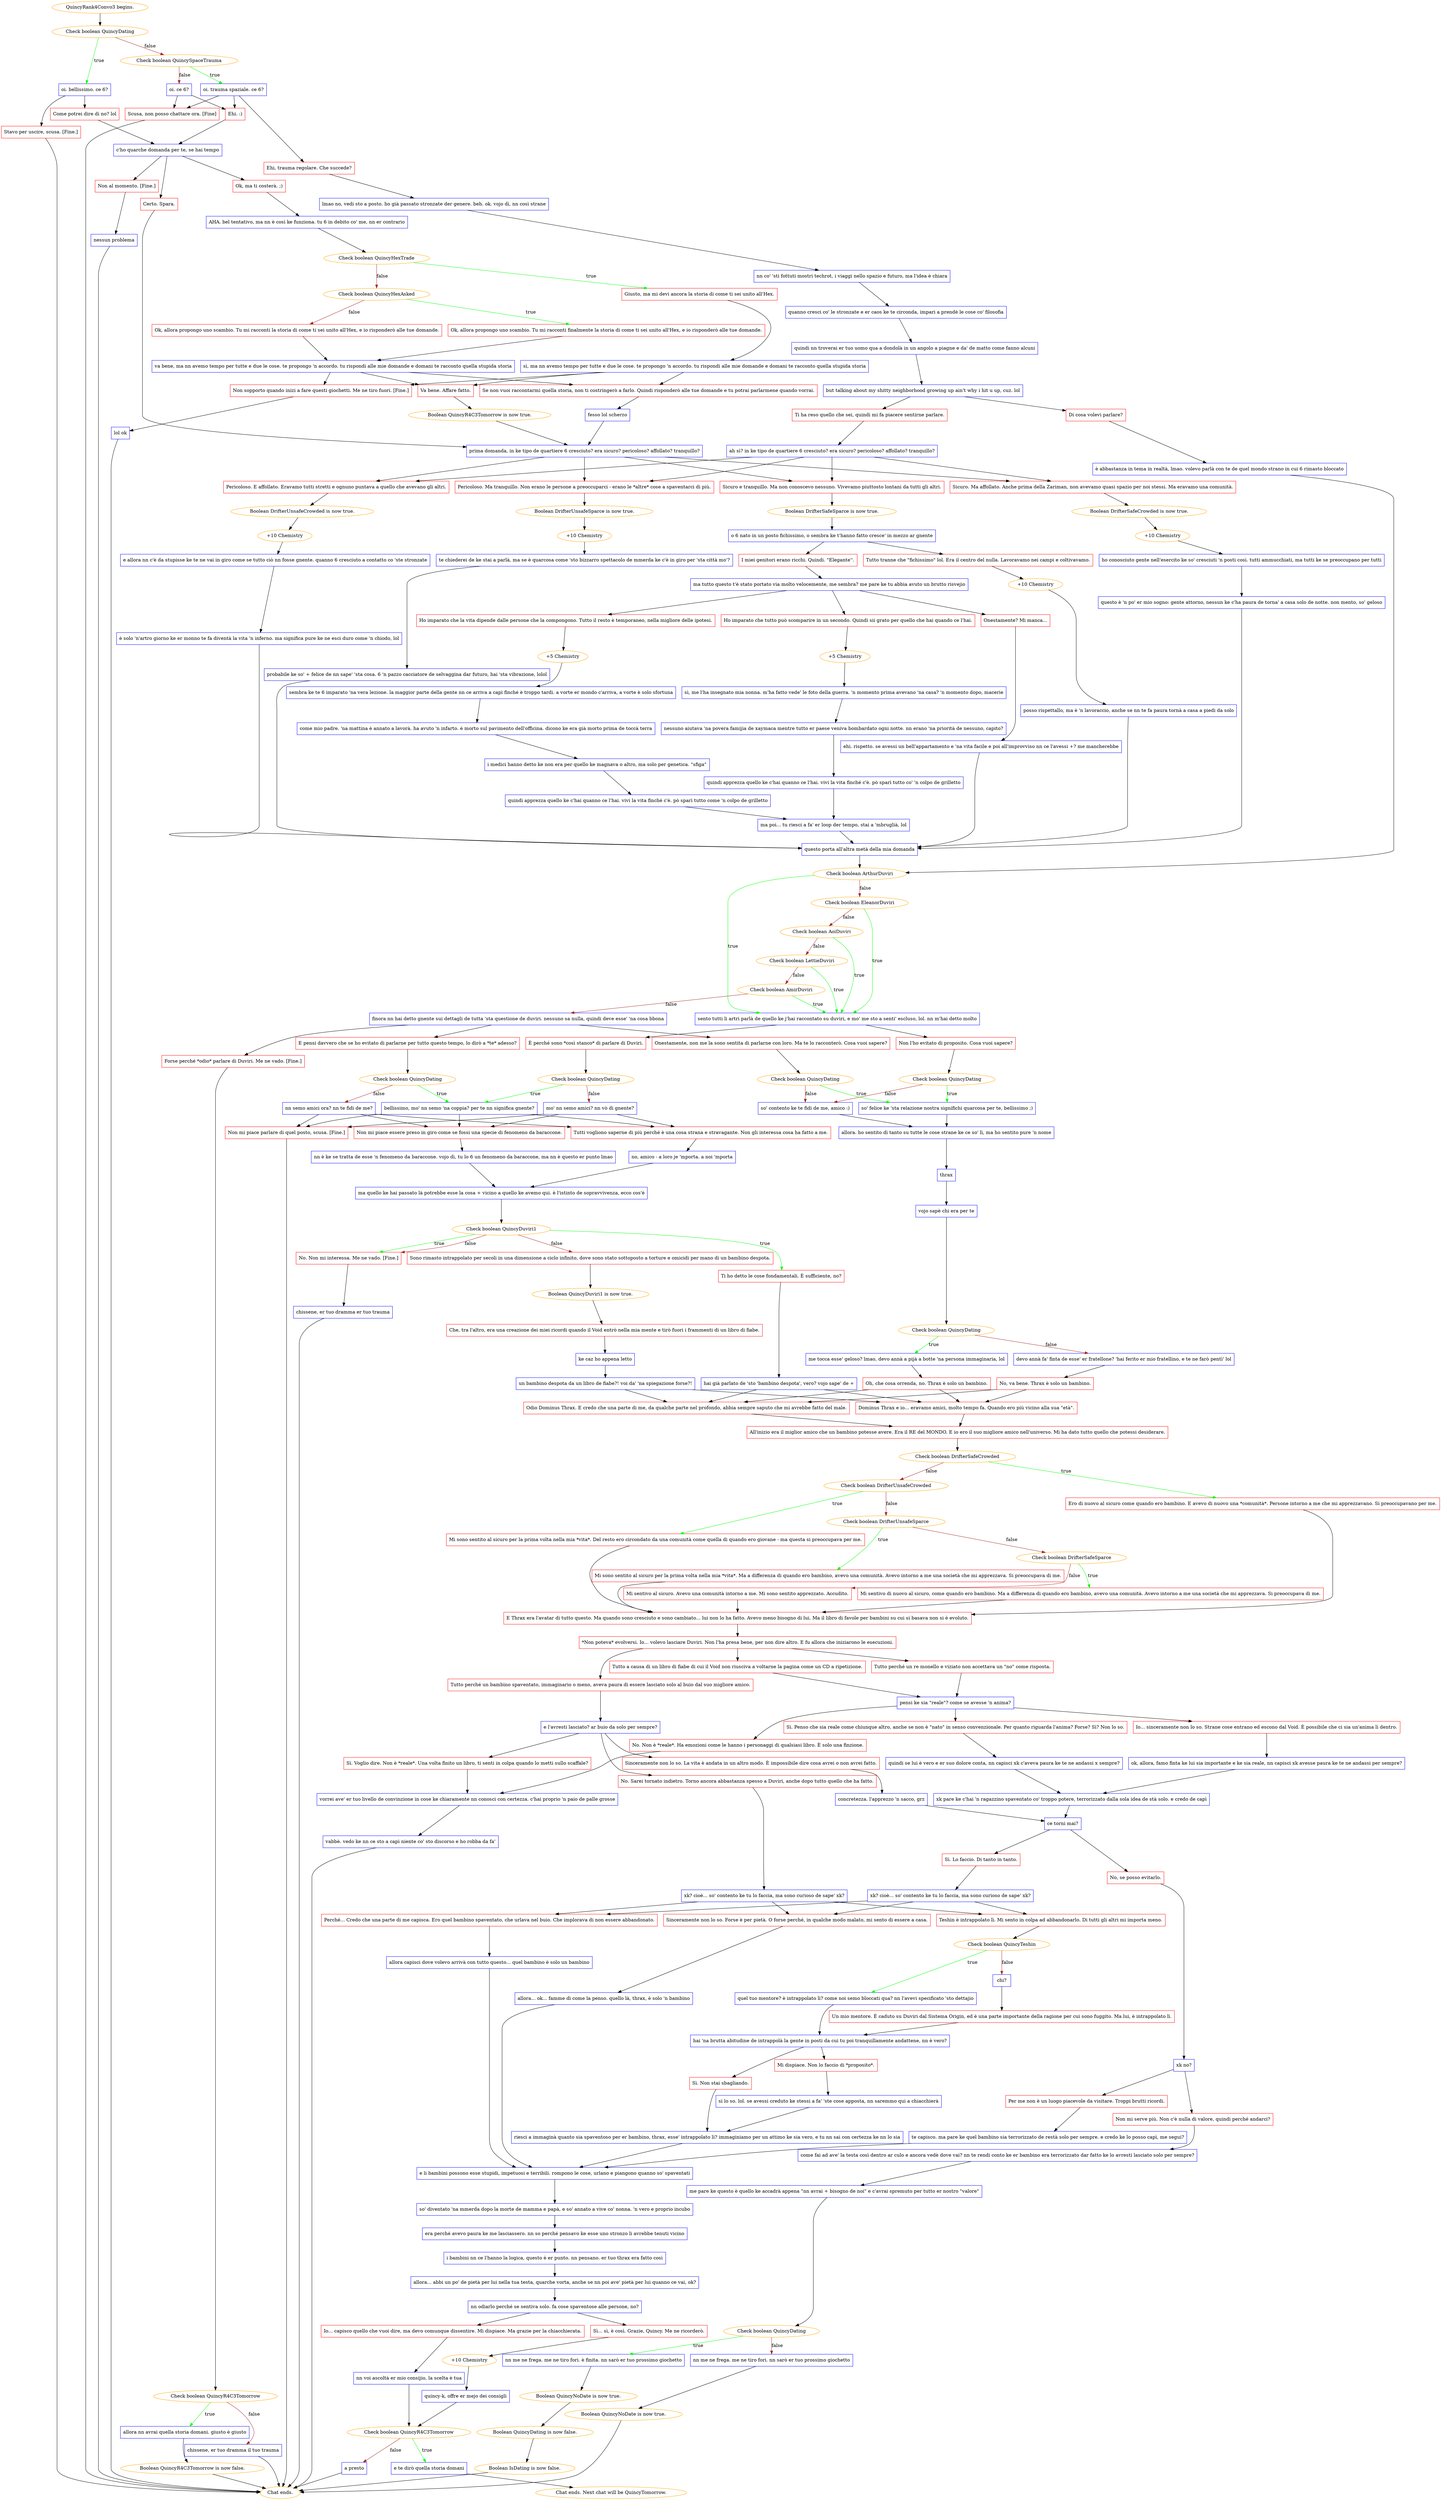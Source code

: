 digraph {
	"QuincyRank4Convo3 begins." [color=orange];
		"QuincyRank4Convo3 begins." -> j1110621203;
	j1110621203 [label="Check boolean QuincyDating",color=orange];
		j1110621203 -> j2832314314 [label=true,color=green];
		j1110621203 -> j1696378742 [label=false,color=brown];
	j2832314314 [label="oi. bellissimo. ce 6?",shape=box,color=blue];
		j2832314314 -> j1444815135;
		j2832314314 -> j2750240396;
	j1696378742 [label="Check boolean QuincySpaceTrauma",color=orange];
		j1696378742 -> j1289346151 [label=true,color=green];
		j1696378742 -> j3665669919 [label=false,color=brown];
	j1444815135 [label="Come potrei dire di no? lol",shape=box,color=red];
		j1444815135 -> j471533892;
	j2750240396 [label="Stavo per uscire, scusa. [Fine.]",shape=box,color=red];
		j2750240396 -> "Chat ends.";
	j1289346151 [label="oi. trauma spaziale. ce 6?",shape=box,color=blue];
		j1289346151 -> j1294599966;
		j1289346151 -> j1971455436;
		j1289346151 -> j2086622286;
	j3665669919 [label="oi. ce 6?",shape=box,color=blue];
		j3665669919 -> j1971455436;
		j3665669919 -> j2086622286;
	j471533892 [label="c'ho quarche domanda per te, se hai tempo",shape=box,color=blue];
		j471533892 -> j858598687;
		j471533892 -> j3530240359;
		j471533892 -> j2989691477;
	"Chat ends." [color=orange];
	j1294599966 [label="Ehi, trauma regolare. Che succede?",shape=box,color=red];
		j1294599966 -> j2332856202;
	j1971455436 [label="Ehi. :)",shape=box,color=red];
		j1971455436 -> j471533892;
	j2086622286 [label="Scusa, non posso chattare ora. [Fine]",shape=box,color=red];
		j2086622286 -> "Chat ends.";
	j858598687 [label="Certo. Spara.",shape=box,color=red];
		j858598687 -> j3144661263;
	j3530240359 [label="Ok, ma ti costerà. ;)",shape=box,color=red];
		j3530240359 -> j647007600;
	j2989691477 [label="Non al momento. [Fine.]",shape=box,color=red];
		j2989691477 -> j1401737072;
	j2332856202 [label="lmao no, vedi sto a posto. ho già passato stronzate der genere. beh. ok. vojo dì, nn così strane",shape=box,color=blue];
		j2332856202 -> j2840836629;
	j3144661263 [label="prima domanda, in ke tipo de quartiere 6 cresciuto? era sicuro? pericoloso? affollato? tranquillo?",shape=box,color=blue];
		j3144661263 -> j393967186;
		j3144661263 -> j2327521217;
		j3144661263 -> j1623164923;
		j3144661263 -> j1396684303;
	j647007600 [label="AHA. bel tentativo, ma nn è così ke funziona. tu 6 in debito co' me, nn er contrario",shape=box,color=blue];
		j647007600 -> j3044209487;
	j1401737072 [label="nessun problema",shape=box,color=blue];
		j1401737072 -> "Chat ends.";
	j2840836629 [label="nn co' 'sti fottuti mostri techrot, i viaggi nello spazio e futuro, ma l'idea è chiara",shape=box,color=blue];
		j2840836629 -> j2602346490;
	j393967186 [label="Sicuro. Ma affollato. Anche prima della Zariman, non avevamo quasi spazio per noi stessi. Ma eravamo una comunità.",shape=box,color=red];
		j393967186 -> j2345045742;
	j2327521217 [label="Pericoloso. E affollato. Eravamo tutti stretti e ognuno puntava a quello che avevano gli altri.",shape=box,color=red];
		j2327521217 -> j1210790749;
	j1623164923 [label="Pericoloso. Ma tranquillo. Non erano le persone a preoccuparci - erano le *altre* cose a spaventarci di più.",shape=box,color=red];
		j1623164923 -> j1146686462;
	j1396684303 [label="Sicuro e tranquillo. Ma non conoscevo nessuno. Vivevamo piuttosto lontani da tutti gli altri.",shape=box,color=red];
		j1396684303 -> j3820216157;
	j3044209487 [label="Check boolean QuincyHexTrade",color=orange];
		j3044209487 -> j2558239975 [label=true,color=green];
		j3044209487 -> j2949866697 [label=false,color=brown];
	j2602346490 [label="quanno cresci co' le stronzate e er caos ke te circonda, impari a prendè le cose co' filosofia",shape=box,color=blue];
		j2602346490 -> j1800322896;
	j2345045742 [label="Boolean DrifterSafeCrowded is now true.",color=orange];
		j2345045742 -> j1615536076;
	j1210790749 [label="Boolean DrifterUnsafeCrowded is now true.",color=orange];
		j1210790749 -> j3936202986;
	j1146686462 [label="Boolean DrifterUnsafeSparce is now true.",color=orange];
		j1146686462 -> j2773462935;
	j3820216157 [label="Boolean DrifterSafeSparce is now true.",color=orange];
		j3820216157 -> j150807797;
	j2558239975 [label="Giusto, ma mi devi ancora la storia di come ti sei unito all'Hex.",shape=box,color=red];
		j2558239975 -> j926123678;
	j2949866697 [label="Check boolean QuincyHexAsked",color=orange];
		j2949866697 -> j1827584001 [label=true,color=green];
		j2949866697 -> j2140831717 [label=false,color=brown];
	j1800322896 [label="quindi nn troverai er tuo uomo qua a dondolà in un angolo a piagne e da' de matto come fanno alcuni",shape=box,color=blue];
		j1800322896 -> j3789167958;
	j1615536076 [label="+10 Chemistry",color=orange];
		j1615536076 -> j4292715312;
	j3936202986 [label="+10 Chemistry",color=orange];
		j3936202986 -> j2875175618;
	j2773462935 [label="+10 Chemistry",color=orange];
		j2773462935 -> j1314882710;
	j150807797 [label="o 6 nato in un posto fichissimo, o sembra ke t'hanno fatto cresce' in mezzo ar gnente",shape=box,color=blue];
		j150807797 -> j3565105849;
		j150807797 -> j2124149018;
	j926123678 [label="sì, ma nn avemo tempo per tutte e due le cose. te propongo 'n accordo. tu rispondi alle mie domande e domani te racconto quella stupida storia",shape=box,color=blue];
		j926123678 -> j1728020418;
		j926123678 -> j2471359094;
		j926123678 -> j2423140832;
	j1827584001 [label="Ok, allora propongo uno scambio. Tu mi racconti finalmente la storia di come ti sei unito all'Hex, e io risponderò alle tue domande.",shape=box,color=red];
		j1827584001 -> j4109306287;
	j2140831717 [label="Ok, allora propongo uno scambio. Tu mi racconti la storia di come ti sei unito all'Hex, e io risponderò alle tue domande.",shape=box,color=red];
		j2140831717 -> j4109306287;
	j3789167958 [label="but talking about my shitty neighborhood growing up ain't why i hit u up, cuz. lol",shape=box,color=blue];
		j3789167958 -> j338526581;
		j3789167958 -> j510831495;
	j4292715312 [label="ho conosciuto gente nell'esercito ke so' cresciuti 'n posti così. tutti ammucchiati, ma tutti ke se preoccupano per tutti",shape=box,color=blue];
		j4292715312 -> j2444836056;
	j2875175618 [label="e allora nn c'è da stupisse ke te ne vai in giro come se tutto ciò nn fosse gnente. quanno 6 cresciuto a contatto co 'ste stronzate",shape=box,color=blue];
		j2875175618 -> j2983691814;
	j1314882710 [label="te chiederei de ke stai a parlà, ma se è quarcosa come 'sto bizzarro spettacolo de mmerda ke c'è in giro per 'sta città mo'?",shape=box,color=blue];
		j1314882710 -> j1710401777;
	j3565105849 [label="Tutto tranne che \"fichissimo\" lol. Era il centro del nulla. Lavoravamo nei campi e coltivavamo.",shape=box,color=red];
		j3565105849 -> j2733310212;
	j2124149018 [label="I miei genitori erano ricchi. Quindi. \"Elegante''.",shape=box,color=red];
		j2124149018 -> j503284811;
	j1728020418 [label="Va bene. Affare fatto.",shape=box,color=red];
		j1728020418 -> j3645669290;
	j2471359094 [label="Se non vuoi raccontarmi quella storia, non ti costringerò a farlo. Quindi risponderò alle tue domande e tu potrai parlarmene quando vorrai.",shape=box,color=red];
		j2471359094 -> j2588294525;
	j2423140832 [label="Non sopporto quando inizi a fare questi giochetti. Me ne tiro fuori. [Fine.]",shape=box,color=red];
		j2423140832 -> j961741868;
	j4109306287 [label="va bene, ma nn avemo tempo per tutte e due le cose. te propongo 'n accordo. tu rispondi alle mie domande e domani te racconto quella stupida storia",shape=box,color=blue];
		j4109306287 -> j1728020418;
		j4109306287 -> j2471359094;
		j4109306287 -> j2423140832;
	j338526581 [label="Di cosa volevi parlare?",shape=box,color=red];
		j338526581 -> j2701825259;
	j510831495 [label="Ti ha reso quello che sei, quindi mi fa piacere sentirne parlare.",shape=box,color=red];
		j510831495 -> j941876762;
	j2444836056 [label="questo è 'n po' er mio sogno: gente attorno, nessun ke c'ha paura de torna' a casa solo de notte. non mento, so' geloso",shape=box,color=blue];
		j2444836056 -> j4154107467;
	j2983691814 [label="è solo 'n'artro giorno ke er monno te fa diventà la vita 'n inferno. ma significa pure ke ne esci duro come 'n chiodo, lol",shape=box,color=blue];
		j2983691814 -> j4154107467;
	j1710401777 [label="probabile ke so' + felice de nn sape' 'sta cosa. 6 'n pazzo cacciatore de selvaggina dar futuro, hai 'sta vibrazione, lolol",shape=box,color=blue];
		j1710401777 -> j4154107467;
	j2733310212 [label="+10 Chemistry",color=orange];
		j2733310212 -> j570757747;
	j503284811 [label="ma tutto questo t'è stato portato via molto velocemente, me sembra? me pare ke tu abbia avuto un brutto risvejio",shape=box,color=blue];
		j503284811 -> j3683391099;
		j503284811 -> j1683971885;
		j503284811 -> j121753042;
	j3645669290 [label="Boolean QuincyR4C3Tomorrow is now true.",color=orange];
		j3645669290 -> j3144661263;
	j2588294525 [label="fesso lol scherzo",shape=box,color=blue];
		j2588294525 -> j3144661263;
	j961741868 [label="lol ok",shape=box,color=blue];
		j961741868 -> "Chat ends.";
	j2701825259 [label="è abbastanza in tema in realtà, lmao. volevo parlà con te de quel mondo strano in cui 6 rimasto bloccato",shape=box,color=blue];
		j2701825259 -> j3208860544;
	j941876762 [label="ah sì? in ke tipo de quartiere 6 cresciuto? era sicuro? pericoloso? affollato? tranquillo?",shape=box,color=blue];
		j941876762 -> j393967186;
		j941876762 -> j2327521217;
		j941876762 -> j1623164923;
		j941876762 -> j1396684303;
	j4154107467 [label="questo porta all'altra metà della mia domanda",shape=box,color=blue];
		j4154107467 -> j3208860544;
	j570757747 [label="posso rispettallo, ma è 'n lavoraccio, anche se nn te fa paura tornà a casa a piedi da solo",shape=box,color=blue];
		j570757747 -> j4154107467;
	j3683391099 [label="Onestamente? Mi manca...",shape=box,color=red];
		j3683391099 -> j3754737720;
	j1683971885 [label="Ho imparato che tutto può scomparire in un secondo. Quindi sii grato per quello che hai quando ce l'hai.",shape=box,color=red];
		j1683971885 -> j260052956;
	j121753042 [label="Ho imparato che la vita dipende dalle persone che la compongono. Tutto il resto è temporaneo, nella migliore delle ipotesi.",shape=box,color=red];
		j121753042 -> j3601234127;
	j3208860544 [label="Check boolean ArthurDuviri",color=orange];
		j3208860544 -> j2862112138 [label=true,color=green];
		j3208860544 -> j2662897944 [label=false,color=brown];
	j3754737720 [label="ehi. rispetto. se avessi un bell'appartamento e 'na vita facile e poi all'improvviso nn ce l'avessi +? me mancherebbe",shape=box,color=blue];
		j3754737720 -> j4154107467;
	j260052956 [label="+5 Chemistry",color=orange];
		j260052956 -> j2100977904;
	j3601234127 [label="+5 Chemistry",color=orange];
		j3601234127 -> j1106842328;
	j2862112138 [label="sento tutti li artri parlà de quello ke j'hai raccontato su duviri, e mo' me sto a senti' escluso, lol. nn m'hai detto molto",shape=box,color=blue];
		j2862112138 -> j2596243048;
		j2862112138 -> j3297523416;
	j2662897944 [label="Check boolean EleanorDuviri",color=orange];
		j2662897944 -> j2862112138 [label=true,color=green];
		j2662897944 -> j1761927700 [label=false,color=brown];
	j2100977904 [label="sì, me l'ha insegnato mia nonna. m'ha fatto vede' le foto della guerra. 'n momento prima avevano 'na casa? 'n momento dopo, macerie",shape=box,color=blue];
		j2100977904 -> j3631788600;
	j1106842328 [label="sembra ke te 6 imparato 'na vera lezione. la maggior parte della gente nn ce arriva a capì finché è troppo tardi. a vorte er mondo c'arriva, a vorte è solo sfortuna",shape=box,color=blue];
		j1106842328 -> j4127295847;
	j2596243048 [label="Non l'ho evitato di proposito. Cosa vuoi sapere?",shape=box,color=red];
		j2596243048 -> j4028258358;
	j3297523416 [label="È perché sono *così stanco* di parlare di Duviri.",shape=box,color=red];
		j3297523416 -> j3251882892;
	j1761927700 [label="Check boolean AoiDuviri",color=orange];
		j1761927700 -> j2862112138 [label=true,color=green];
		j1761927700 -> j2107879448 [label=false,color=brown];
	j3631788600 [label="nessuno aiutava 'na povera famijia de xaymaca mentre tutto er paese veniva bombardato ogni notte. nn erano 'na priorità de nessuno, capito?",shape=box,color=blue];
		j3631788600 -> j1119224036;
	j4127295847 [label="come mio padre. 'na mattina è annato a lavorà. ha avuto 'n infarto. è morto sul pavimento dell'officina. dicono ke era già morto prima de toccà terra",shape=box,color=blue];
		j4127295847 -> j3199772908;
	j4028258358 [label="Check boolean QuincyDating",color=orange];
		j4028258358 -> j314304772 [label=true,color=green];
		j4028258358 -> j1468802177 [label=false,color=brown];
	j3251882892 [label="Check boolean QuincyDating",color=orange];
		j3251882892 -> j3481614883 [label=true,color=green];
		j3251882892 -> j2275298600 [label=false,color=brown];
	j2107879448 [label="Check boolean LettieDuviri",color=orange];
		j2107879448 -> j2862112138 [label=true,color=green];
		j2107879448 -> j22861446 [label=false,color=brown];
	j1119224036 [label="quindi apprezza quello ke c'hai quanno ce l'hai. vivi la vita finché c'è. pò sparì tutto co' 'n colpo de grilletto",shape=box,color=blue];
		j1119224036 -> j3814129354;
	j3199772908 [label="i medici hanno detto ke non era per quello ke magnava o altro, ma solo per genetica. \"sfiga\"",shape=box,color=blue];
		j3199772908 -> j2762475761;
	j314304772 [label="so' felice ke 'sta relazione nostra significhi quarcosa per te, bellissimo ;)",shape=box,color=blue];
		j314304772 -> j459262172;
	j1468802177 [label="so' contento ke te fidi de me, amico :)",shape=box,color=blue];
		j1468802177 -> j459262172;
	j3481614883 [label="bellissimo, mo' nn semo 'na coppia? per te nn significa gnente?",shape=box,color=blue];
		j3481614883 -> j3817812727;
		j3481614883 -> j2453861597;
		j3481614883 -> j4033780260;
	j2275298600 [label="mo' nn semo amici? nn vò dì gnente?",shape=box,color=blue];
		j2275298600 -> j3817812727;
		j2275298600 -> j2453861597;
		j2275298600 -> j4033780260;
	j22861446 [label="Check boolean AmirDuviri",color=orange];
		j22861446 -> j2862112138 [label=true,color=green];
		j22861446 -> j3816605687 [label=false,color=brown];
	j3814129354 [label="ma poi... tu riesci a fa' er loop der tempo, stai a 'mbruglià, lol",shape=box,color=blue];
		j3814129354 -> j4154107467;
	j2762475761 [label="quindi apprezza quello ke c'hai quanno ce l'hai. vivi la vita finché c'è. pò sparì tutto come 'n colpo de grilletto",shape=box,color=blue];
		j2762475761 -> j3814129354;
	j459262172 [label="allora. ho sentito dì tanto su tutte le cose strane ke ce so' lì, ma ho sentito pure 'n nome",shape=box,color=blue];
		j459262172 -> j3770472188;
	j3817812727 [label="Tutti vogliono saperne di più perché è una cosa strana e stravagante. Non gli interessa cosa ha fatto a me.",shape=box,color=red];
		j3817812727 -> j3313763873;
	j2453861597 [label="Non mi piace essere preso in giro come se fossi una specie di fenomeno da baraccone.",shape=box,color=red];
		j2453861597 -> j1186334089;
	j4033780260 [label="Non mi piace parlare di quel posto, scusa. [Fine.]",shape=box,color=red];
		j4033780260 -> "Chat ends.";
	j3816605687 [label="finora nn hai detto gnente sui dettagli de tutta 'sta questione de duviri. nessuno sa nulla, quindi deve esse' 'na cosa bbona",shape=box,color=blue];
		j3816605687 -> j3505214755;
		j3816605687 -> j1143690412;
		j3816605687 -> j1376880406;
	j3770472188 [label="thrax",shape=box,color=blue];
		j3770472188 -> j1620935096;
	j3313763873 [label="no, amico - a loro je 'mporta. a noi 'mporta",shape=box,color=blue];
		j3313763873 -> j3733425582;
	j1186334089 [label="nn è ke se tratta de esse 'n fenomeno da baraccone. vojo dì, tu lo 6 un fenomeno da baraccone, ma nn è questo er punto lmao",shape=box,color=blue];
		j1186334089 -> j3733425582;
	j3505214755 [label="Onestamente, non me la sono sentita di parlarne con loro. Ma te lo racconterò. Cosa vuoi sapere?",shape=box,color=red];
		j3505214755 -> j4054018249;
	j1143690412 [label="E pensi davvero che se ho evitato di parlarne per tutto questo tempo, lo dirò a *te* adesso?",shape=box,color=red];
		j1143690412 -> j980219118;
	j1376880406 [label="Forse perché *odio* parlare di Duviri. Me ne vado. [Fine.]",shape=box,color=red];
		j1376880406 -> j1924226695;
	j1620935096 [label="vojo sapè chi era per te",shape=box,color=blue];
		j1620935096 -> j3202204897;
	j3733425582 [label="ma quello ke hai passato là potrebbe esse la cosa + vicino a quello ke avemo qui. è l'istinto de sopravvivenza, ecco cos'è",shape=box,color=blue];
		j3733425582 -> j1122336832;
	j4054018249 [label="Check boolean QuincyDating",color=orange];
		j4054018249 -> j314304772 [label=true,color=green];
		j4054018249 -> j1468802177 [label=false,color=brown];
	j980219118 [label="Check boolean QuincyDating",color=orange];
		j980219118 -> j3481614883 [label=true,color=green];
		j980219118 -> j3666271375 [label=false,color=brown];
	j1924226695 [label="Check boolean QuincyR4C3Tomorrow",color=orange];
		j1924226695 -> j673585373 [label=true,color=green];
		j1924226695 -> j708464222 [label=false,color=brown];
	j3202204897 [label="Check boolean QuincyDating",color=orange];
		j3202204897 -> j2878666807 [label=true,color=green];
		j3202204897 -> j4193887094 [label=false,color=brown];
	j1122336832 [label="Check boolean QuincyDuviri1",color=orange];
		j1122336832 -> j3094666439 [label=true,color=green];
		j1122336832 -> j2893716940 [label=true,color=green];
		j1122336832 -> j2850956280 [label=false,color=brown];
		j1122336832 -> j2893716940 [label=false,color=brown];
	j3666271375 [label="nn semo amici ora? nn te fidi de me?",shape=box,color=blue];
		j3666271375 -> j3817812727;
		j3666271375 -> j2453861597;
		j3666271375 -> j4033780260;
	j673585373 [label="allora nn avrai quella storia domani. giusto è giusto",shape=box,color=blue];
		j673585373 -> j6393619;
	j708464222 [label="chissene, er tuo dramma il tuo trauma",shape=box,color=blue];
		j708464222 -> "Chat ends.";
	j2878666807 [label="me tocca esse' geloso? lmao, devo annà a pijà a botte 'na persona immaginaria, lol",shape=box,color=blue];
		j2878666807 -> j1287235751;
	j4193887094 [label="devo annà fa' finta de esse' er fratellone? 'hai ferito er mio fratellino, e te ne farò pentì' lol",shape=box,color=blue];
		j4193887094 -> j1386250607;
	j3094666439 [label="Ti ho detto le cose fondamentali. È sufficiente, no?",shape=box,color=red];
		j3094666439 -> j2233145474;
	j2893716940 [label="No. Non mi interessa. Me ne vado. [Fine.]",shape=box,color=red];
		j2893716940 -> j3506438510;
	j2850956280 [label="Sono rimasto intrappolato per secoli in una dimensione a ciclo infinito, dove sono stato sottoposto a torture e omicidi per mano di un bambino despota.",shape=box,color=red];
		j2850956280 -> j1433590540;
	j6393619 [label="Boolean QuincyR4C3Tomorrow is now false.",color=orange];
		j6393619 -> "Chat ends.";
	j1287235751 [label="Oh, che cosa orrenda, no. Thrax è solo un bambino.",shape=box,color=red];
		j1287235751 -> j270633273;
		j1287235751 -> j1405567826;
	j1386250607 [label="No, va bene. Thrax è solo un bambino.",shape=box,color=red];
		j1386250607 -> j1405567826;
		j1386250607 -> j270633273;
	j2233145474 [label="hai già parlato de 'sto 'bambino despota', vero? vojo sape' de +",shape=box,color=blue];
		j2233145474 -> j1405567826;
		j2233145474 -> j270633273;
	j3506438510 [label="chissene, er tuo dramma er tuo trauma",shape=box,color=blue];
		j3506438510 -> "Chat ends.";
	j1433590540 [label="Boolean QuincyDuviri1 is now true.",color=orange];
		j1433590540 -> j4088765251;
	j270633273 [label="Odio Dominus Thrax. E credo che una parte di me, da qualche parte nel profondo, abbia sempre saputo che mi avrebbe fatto del male.",shape=box,color=red];
		j270633273 -> j2742391573;
	j1405567826 [label="Dominus Thrax e io... eravamo amici, molto tempo fa. Quando ero più vicino alla sua \"età\".",shape=box,color=red];
		j1405567826 -> j2742391573;
	j4088765251 [label="Che, tra l'altro, era una creazione dei miei ricordi quando il Void entrò nella mia mente e tirò fuori i frammenti di un libro di fiabe.",shape=box,color=red];
		j4088765251 -> j3920770563;
	j2742391573 [label="All'inizio era il miglior amico che un bambino potesse avere. Era il RE del MONDO. E io ero il suo migliore amico nell'universo. Mi ha dato tutto quello che potessi desiderare.",shape=box,color=red];
		j2742391573 -> j2715939018;
	j3920770563 [label="ke caz ho appena letto",shape=box,color=blue];
		j3920770563 -> j2787587339;
	j2715939018 [label="Check boolean DrifterSafeCrowded",color=orange];
		j2715939018 -> j223323699 [label=true,color=green];
		j2715939018 -> j1465014573 [label=false,color=brown];
	j2787587339 [label="un bambino despota da un libro de fiabe?! voi da' 'na spiegazione forse?!",shape=box,color=blue];
		j2787587339 -> j1405567826;
		j2787587339 -> j270633273;
	j223323699 [label="Ero di nuovo al sicuro come quando ero bambino. E avevo di nuovo una *comunità*. Persone intorno a me che mi apprezzavano. Si preoccupavano per me.",shape=box,color=red];
		j223323699 -> j3618409984;
	j1465014573 [label="Check boolean DrifterUnsafeCrowded",color=orange];
		j1465014573 -> j1484566292 [label=true,color=green];
		j1465014573 -> j2277290406 [label=false,color=brown];
	j3618409984 [label="E Thrax era l'avatar di tutto questo. Ma quando sono cresciuto e sono cambiato... lui non lo ha fatto. Avevo meno bisogno di lui. Ma il libro di favole per bambini su cui si basava non si è evoluto.",shape=box,color=red];
		j3618409984 -> j1350753741;
	j1484566292 [label="Mi sono sentito al sicuro per la prima volta nella mia *vita*. Del resto ero circondato da una comunità come quella di quando ero giovane - ma questa si preoccupava per me.",shape=box,color=red];
		j1484566292 -> j3618409984;
	j2277290406 [label="Check boolean DrifterUnsafeSparce",color=orange];
		j2277290406 -> j3476979561 [label=true,color=green];
		j2277290406 -> j3538777462 [label=false,color=brown];
	j1350753741 [label="*Non poteva* evolversi. Io... volevo lasciare Duviri. Non l'ha presa bene, per non dire altro. E fu allora che iniziarono le esecuzioni.",shape=box,color=red];
		j1350753741 -> j2661120225;
		j1350753741 -> j1333835083;
		j1350753741 -> j948754624;
	j3476979561 [label="Mi sono sentito al sicuro per la prima volta nella mia *vita*. Ma a differenza di quando ero bambino, avevo una comunità. Avevo intorno a me una società che mi apprezzava. Si preoccupava di me.",shape=box,color=red];
		j3476979561 -> j3618409984;
	j3538777462 [label="Check boolean DrifterSafeSparce",color=orange];
		j3538777462 -> j2829965669 [label=true,color=green];
		j3538777462 -> j4067417742 [label=false,color=brown];
	j2661120225 [label="Tutto perché un re monello e viziato non accettava un \"no\" come risposta.",shape=box,color=red];
		j2661120225 -> j3254054858;
	j1333835083 [label="Tutto a causa di un libro di fiabe di cui il Void non riusciva a voltarne la pagina come un CD a ripetizione.",shape=box,color=red];
		j1333835083 -> j3254054858;
	j948754624 [label="Tutto perché un bambino spaventato, immaginario o meno, aveva paura di essere lasciato solo al buio dal suo migliore amico.",shape=box,color=red];
		j948754624 -> j867983622;
	j2829965669 [label="Mi sentivo di nuovo al sicuro, come quando ero bambino. Ma a differenza di quando ero bambino, avevo una comunità. Avevo intorno a me una società che mi apprezzava. Si preoccupava di me.",shape=box,color=red];
		j2829965669 -> j3618409984;
	j4067417742 [label="Mi sentivo al sicuro. Avevo una comunità intorno a me. Mi sono sentito apprezzato. Accudito.",shape=box,color=red];
		j4067417742 -> j3618409984;
	j3254054858 [label="pensi ke sia \"reale\"? come se avesse 'n anima?",shape=box,color=blue];
		j3254054858 -> j4245752461;
		j3254054858 -> j2552508595;
		j3254054858 -> j448990810;
	j867983622 [label="e l'avresti lasciato? ar buio da solo per sempre?",shape=box,color=blue];
		j867983622 -> j3602123517;
		j867983622 -> j638409009;
		j867983622 -> j1129926321;
	j4245752461 [label="Sì. Penso che sia reale come chiunque altro, anche se non è \"nato\" in senso convenzionale. Per quanto riguarda l'anima? Forse? Sì? Non lo so.",shape=box,color=red];
		j4245752461 -> j1378932872;
	j2552508595 [label="Io... sinceramente non lo so. Strane cose entrano ed escono dal Void. È possibile che ci sia un'anima lì dentro.",shape=box,color=red];
		j2552508595 -> j3983632728;
	j448990810 [label="No. Non è *reale*. Ha emozioni come le hanno i personaggi di qualsiasi libro. È solo una finzione.",shape=box,color=red];
		j448990810 -> j2037998333;
	j3602123517 [label="No. Sarei tornato indietro. Torno ancora abbastanza spesso a Duviri, anche dopo tutto quello che ha fatto.",shape=box,color=red];
		j3602123517 -> j3084485311;
	j638409009 [label="Sì. Voglio dire. Non è *reale*. Una volta finito un libro, ti senti in colpa quando lo metti sullo scaffale?",shape=box,color=red];
		j638409009 -> j2037998333;
	j1129926321 [label="Sinceramente non lo so. La vita è andata in un altro modo. È impossibile dire cosa avrei o non avrei fatto.",shape=box,color=red];
		j1129926321 -> j3961892316;
	j1378932872 [label="quindi se lui è vero e er suo dolore conta, nn capisci xk c'aveva paura ke te ne andassi x sempre?",shape=box,color=blue];
		j1378932872 -> j3450780913;
	j3983632728 [label="ok, allora, famo finta ke lui sia importante e ke sia reale, nn capisci xk avesse paura ke te ne andassi per sempre?",shape=box,color=blue];
		j3983632728 -> j3450780913;
	j2037998333 [label="vorrei ave' er tuo livello de convinzione in cose ke chiaramente nn conosci con certezza. c'hai proprio 'n paio de palle grosse",shape=box,color=blue];
		j2037998333 -> j809823473;
	j3084485311 [label="xk? cioè... so' contento ke tu lo faccia, ma sono curioso de sape' xk?",shape=box,color=blue];
		j3084485311 -> j4170003781;
		j3084485311 -> j2726359794;
		j3084485311 -> j1681075503;
	j3961892316 [label="concretezza. l'apprezzo 'n sacco, grz",shape=box,color=blue];
		j3961892316 -> j2989214705;
	j3450780913 [label="xk pare ke c'hai 'n ragazzino spaventato co' troppo potere, terrorizzato dalla sola idea de stà solo. e credo de capì",shape=box,color=blue];
		j3450780913 -> j2989214705;
	j809823473 [label="vabbè. vedo ke nn ce sto a capì niente co' sto discorso e ho robba da fa'",shape=box,color=blue];
		j809823473 -> "Chat ends.";
	j4170003781 [label="Perché... Credo che una parte di me capisca. Ero quel bambino spaventato, che urlava nel buio. Che implorava di non essere abbandonato.",shape=box,color=red];
		j4170003781 -> j3501855336;
	j2726359794 [label="Sinceramente non lo so. Forse è per pietà. O forse perché, in qualche modo malato, mi sento di essere a casa.",shape=box,color=red];
		j2726359794 -> j3041179246;
	j1681075503 [label="Teshin è intrappolato lì. Mi sento in colpa ad abbandonarlo. Di tutti gli altri mi importa meno.",shape=box,color=red];
		j1681075503 -> j2789022856;
	j2989214705 [label="ce torni mai?",shape=box,color=blue];
		j2989214705 -> j1822046486;
		j2989214705 -> j1499429687;
	j3501855336 [label="allora capisci dove volevo arrivà con tutto questo... quel bambino è solo un bambino",shape=box,color=blue];
		j3501855336 -> j1602324984;
	j3041179246 [label="allora... ok... famme dì come la penso. quello là, thrax, è solo 'n bambino",shape=box,color=blue];
		j3041179246 -> j1602324984;
	j2789022856 [label="Check boolean QuincyTeshin",color=orange];
		j2789022856 -> j1343043161 [label=true,color=green];
		j2789022856 -> j4150693033 [label=false,color=brown];
	j1822046486 [label="Sì. Lo faccio. Di tanto in tanto.",shape=box,color=red];
		j1822046486 -> j4192606386;
	j1499429687 [label="No, se posso evitarlo.",shape=box,color=red];
		j1499429687 -> j3455757026;
	j1602324984 [label="e li bambini possono esse stupidi, impetuosi e terribili. rompono le cose, urlano e piangono quanno so' spaventati",shape=box,color=blue];
		j1602324984 -> j1154230566;
	j1343043161 [label="quel tuo mentore? è intrappolato lì? come noi semo bloccati qua? nn l'avevi specificato 'sto dettajio",shape=box,color=blue];
		j1343043161 -> j3669137348;
	j4150693033 [label="chi?",shape=box,color=blue];
		j4150693033 -> j3126493535;
	j4192606386 [label="xk? cioè... so' contento ke tu lo faccia, ma sono curioso de sape' xk?",shape=box,color=blue];
		j4192606386 -> j1681075503;
		j4192606386 -> j4170003781;
		j4192606386 -> j2726359794;
	j3455757026 [label="xk no?",shape=box,color=blue];
		j3455757026 -> j2145110162;
		j3455757026 -> j3157738494;
	j1154230566 [label="so' diventato 'na mmerda dopo la morte de mamma e papà, e so' annato a vive co' nonna. 'n vero e proprio incubo",shape=box,color=blue];
		j1154230566 -> j1957938376;
	j3669137348 [label="hai 'na brutta abitudine de intrappolà la gente in posti da cui tu poi tranquillamente andattene, nn è vero?",shape=box,color=blue];
		j3669137348 -> j478573311;
		j3669137348 -> j727001224;
	j3126493535 [label="Un mio mentore. È caduto su Duviri dal Sistema Origin, ed è una parte importante della ragione per cui sono fuggito. Ma lui, è intrappolato lì.",shape=box,color=red];
		j3126493535 -> j3669137348;
	j2145110162 [label="Per me non è un luogo piacevole da visitare. Troppi brutti ricordi.",shape=box,color=red];
		j2145110162 -> j3684628775;
	j3157738494 [label="Non mi serve più. Non c'è nulla di valore, quindi perché andarci?",shape=box,color=red];
		j3157738494 -> j1986137821;
	j1957938376 [label="era perché avevo paura ke me lasciassero. nn so perché pensavo ke esse uno stronzo li avrebbe tenuti vicino",shape=box,color=blue];
		j1957938376 -> j558856401;
	j478573311 [label="Sì. Non stai sbagliando.",shape=box,color=red];
		j478573311 -> j4133442115;
	j727001224 [label="Mi dispiace. Non lo faccio di *proposito*.",shape=box,color=red];
		j727001224 -> j412937484;
	j3684628775 [label="te capisco. ma pare ke quel bambino sia terrorizzato de restà solo per sempre. e credo ke lo posso capì, me segui?",shape=box,color=blue];
		j3684628775 -> j1602324984;
	j1986137821 [label="come fai ad ave' la testa così dentro ar culo e ancora vedè dove vai? nn te rendi conto ke er bambino era terrorizzato dar fatto ke lo avresti lasciato solo per sempre?",shape=box,color=blue];
		j1986137821 -> j4069565240;
	j558856401 [label="i bambini nn ce l'hanno la logica, questo è er punto. nn pensano. er tuo thrax era fatto così",shape=box,color=blue];
		j558856401 -> j1059953169;
	j4133442115 [label="riesci a immaginà quanto sia spaventoso per er bambino, thrax, esse' intrappolato lì? immaginiamo per un attimo ke sia vero, e tu nn sai con certezza ke nn lo sia",shape=box,color=blue];
		j4133442115 -> j1602324984;
	j412937484 [label="sì lo so. lol. se avessi creduto ke stessi a fa' 'ste cose apposta, nn saremmo qui a chiacchierà",shape=box,color=blue];
		j412937484 -> j4133442115;
	j4069565240 [label="me pare ke questo è quello ke accadrà appena \"nn avrai + bisogno de noi\" e c'avrai spremuto per tutto er nostro \"valore\"",shape=box,color=blue];
		j4069565240 -> j946669629;
	j1059953169 [label="allora... abbi un po' de pietà per lui nella tua testa, quarche vorta, anche se nn poi ave' pietà per lui quanno ce vai, ok?",shape=box,color=blue];
		j1059953169 -> j2407977243;
	j946669629 [label="Check boolean QuincyDating",color=orange];
		j946669629 -> j4194520192 [label=true,color=green];
		j946669629 -> j384534096 [label=false,color=brown];
	j2407977243 [label="nn odiarlo perché se sentiva solo. fa cose spaventose alle persone, no?",shape=box,color=blue];
		j2407977243 -> j3737155674;
		j2407977243 -> j1803393566;
	j4194520192 [label="nn me ne frega. me ne tiro fori. è finita. nn sarò er tuo prossimo giochetto",shape=box,color=blue];
		j4194520192 -> j2319655028;
	j384534096 [label="nn me ne frega. me ne tiro fori. nn sarò er tuo prossimo giochetto",shape=box,color=blue];
		j384534096 -> j1862430602;
	j3737155674 [label="Io... capisco quello che vuoi dire, ma devo comunque dissentire. Mi dispiace. Ma grazie per la chiacchierata.",shape=box,color=red];
		j3737155674 -> j2356367419;
	j1803393566 [label="Sì... sì, è così. Grazie, Quincy. Me ne ricorderò.",shape=box,color=red];
		j1803393566 -> j1568267023;
	j2319655028 [label="Boolean QuincyNoDate is now true.",color=orange];
		j2319655028 -> j1884175600;
	j1862430602 [label="Boolean QuincyNoDate is now true.",color=orange];
		j1862430602 -> "Chat ends.";
	j2356367419 [label="nn voi ascoltà er mio consijio, la scelta è tua",shape=box,color=blue];
		j2356367419 -> j1847547513;
	j1568267023 [label="+10 Chemistry",color=orange];
		j1568267023 -> j1240084871;
	j1884175600 [label="Boolean QuincyDating is now false.",color=orange];
		j1884175600 -> j1242024027;
	j1847547513 [label="Check boolean QuincyR4C3Tomorrow",color=orange];
		j1847547513 -> j663280772 [label=true,color=green];
		j1847547513 -> j3394590259 [label=false,color=brown];
	j1240084871 [label="quincy-k, offre er mejo dei consigli",shape=box,color=blue];
		j1240084871 -> j1847547513;
	j1242024027 [label="Boolean IsDating is now false.",color=orange];
		j1242024027 -> "Chat ends.";
	j663280772 [label="e te dirò quella storia domani",shape=box,color=blue];
		j663280772 -> "Chat ends. Next chat will be QuincyTomorrow.";
	j3394590259 [label="a presto",shape=box,color=blue];
		j3394590259 -> "Chat ends.";
	"Chat ends. Next chat will be QuincyTomorrow." [color=orange];
}